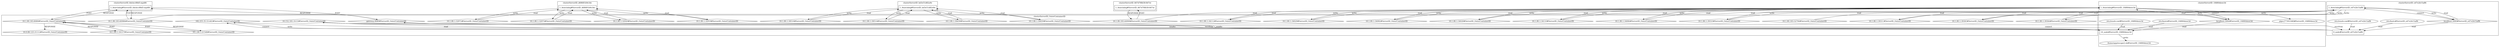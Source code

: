 digraph G {
	"10.1.80.183:44908#ServerID_OuterContainerID"->"1_fwatchdog#ServerID_667d78fb58-847xt"[ label="POST" ];
	"1_fwatchdog#ServerID_6dcbcc88d5-mp48t"->"gateway:8080#ServerID_OuterContainerID"[ label="POST" ];
	"1_fwatchdog#ServerID_667d78fb58-847xt"->"10.1.80.183:44908#ServerID_OuterContainerID"[ label="RESPONSE" ];
	"gateway:8080#ServerID_OuterContainerID"->"1_fwatchdog#ServerID_6dcbcc88d5-mp48t"[ label="RESPONSE" ];
	"10.1.80.183:60986#ServerID_OuterContainerID"->"1_fwatchdog#ServerID_6dcbcc88d5-mp48t"[ label="POST" ];
	"1_fwatchdog#ServerID_6dcbcc88d5-mp48t"->"10.1.80.183:60986#ServerID_OuterContainerID"[ label="RESPONSE" ];
	"1_fwatchdog#ServerID_6dcbcc88d5-mp48t"->"10.1.80.183:8080#ServerID_OuterContainerID"[ label="POST" ];
	"10.1.80.183:8080#ServerID_OuterContainerID"->"1_fwatchdog#ServerID_6dcbcc88d5-mp48t"[ label="RESPONSE" ];
	"1_fwatchdog#ServerID_e47e2b15aff4"->"localhost:3000#ServerID_e47e2b15aff4"[ label="connect" ];
	"localhost:3000#ServerID_e47e2b15aff4"->"1_fwatchdog#ServerID_e47e2b15aff4"[ label="read" ];
	"1_fwatchdog#ServerID_e47e2b15aff4"->"localhost:3000#ServerID_e47e2b15aff4"[ label="write" ];
	"10.1.80.183:60986#ServerID_OuterContainerID"->"1_fwatchdog#ServerID_e47e2b15aff4"[ label="read" ];
	"/etc/hosts#ServerID_e47e2b15aff4"->"9_node#ServerID_e47e2b15aff4"[ label="read" ];
	"/etc/resolv.conf#ServerID_e47e2b15aff4"->"9_node#ServerID_e47e2b15aff4"[ label="read" ];
	"9_node#ServerID_e47e2b15aff4"->"10.152.183.10:53#ServerID_OuterContainerID"[ label="sendto" ];
	"10.152.183.10:53#ServerID_OuterContainerID"->"9_node#ServerID_e47e2b15aff4"[ label="recvfrom" ];
	"9_node#ServerID_e47e2b15aff4"->"gateway:8080#ServerID_OuterContainerID"[ label="connect" ];
	"10.1.80.183:44908#ServerID_OuterContainerID"->"1_fwatchdog#ServerID_1f4f60deee3d"[ label="read" ];
	"localhost:3000#ServerID_1f4f60deee3d"->"1_fwatchdog#ServerID_1f4f60deee3d"[ label="read" ];
	"1_fwatchdog#ServerID_1f4f60deee3d"->"localhost:3000#ServerID_1f4f60deee3d"[ label="write" ];
	"1_fwatchdog#ServerID_1f4f60deee3d"->"localhost:3000#ServerID_1f4f60deee3d"[ label="connect" ];
	"localhost:3000#ServerID_1f4f60deee3d"->"10_node#ServerID_1f4f60deee3d"[ label="read" ];
	"/etc/hosts#ServerID_1f4f60deee3d"->"10_node#ServerID_1f4f60deee3d"[ label="read" ];
	"/etc/resolv.conf#ServerID_1f4f60deee3d"->"10_node#ServerID_1f4f60deee3d"[ label="read" ];
	"10_node#ServerID_1f4f60deee3d"->"10.152.183.10:53#ServerID_OuterContainerID"[ label="sendto" ];
	"10.152.183.10:53#ServerID_OuterContainerID"->"10_node#ServerID_1f4f60deee3d"[ label="recvfrom" ];
	"10_node#ServerID_1f4f60deee3d"->"182.255.35.53:443#ServerID_OuterContainerID"[ label="connect" ];
	"10.1.80.1:34029#ServerID_OuterContainerID"->"1_fwatchdog#ServerID_1f4f60deee3d"[ label="read" ];
	"1_fwatchdog#ServerID_1f4f60deee3d"->"10.1.80.1:34028#ServerID_OuterContainerID"[ label="write" ];
	"10.1.80.1:34028#ServerID_OuterContainerID"->"1_fwatchdog#ServerID_1f4f60deee3d"[ label="read" ];
	"10.1.80.1:39310#ServerID_OuterContainerID"->"1_fwatchdog#ServerID_e47e2b15aff4"[ label="read" ];
	"10.1.80.1:39311#ServerID_OuterContainerID"->"1_fwatchdog#ServerID_e47e2b15aff4"[ label="read" ];
	"1_fwatchdog#ServerID_1f4f60deee3d"->"10.1.80.1:34029#ServerID_OuterContainerID"[ label="write" ];
	"1_fwatchdog#ServerID_e47e2b15aff4"->"10.1.80.1:39311#ServerID_OuterContainerID"[ label="write" ];
	"1_fwatchdog#ServerID_e47e2b15aff4"->"10.1.80.1:39310#ServerID_OuterContainerID"[ label="write" ];
	"10_node#ServerID_1f4f60deee3d"->"182.255.35.53:443#ServerID_OuterContainerID"[ label="write" ];
	"10.1.80.1:32920#ServerID_OuterContainerID"->"1_fwatchdog#ServerID_d68681b9e3dc"[ label="read" ];
	"1_fwatchdog#ServerID_d68681b9e3dc"->"10.1.80.1:32920#ServerID_OuterContainerID"[ label="write" ];
	"10.1.80.1:32918#ServerID_OuterContainerID"->"1_fwatchdog#ServerID_d68681b9e3dc"[ label="read" ];
	"1_fwatchdog#ServerID_d68681b9e3dc"->"10.1.80.1:32918#ServerID_OuterContainerID"[ label="write" ];
	"182.255.35.53:443#ServerID_OuterContainerID"->"10_node#ServerID_1f4f60deee3d"[ label="read" ];
	"10.1.80.1:58458#ServerID_OuterContainerID"->"1_fwatchdog#ServerID_bd3e51d82a9e"[ label="read" ];
	"10.1.80.1:58459#ServerID_OuterContainerID"->"1_fwatchdog#ServerID_bd3e51d82a9e"[ label="read" ];
	"1_fwatchdog#ServerID_bd3e51d82a9e"->"10.1.80.1:58458#ServerID_OuterContainerID"[ label="write" ];
	"localhost:3000#ServerID_e47e2b15aff4"->"9_node#ServerID_e47e2b15aff4"[ label="read" ];
	"1_fwatchdog#ServerID_bd3e51d82a9e"->"10.1.80.1:58459#ServerID_OuterContainerID"[ label="write" ];
	"10.1.80.183:32794#ServerID_OuterContainerID"->"1_fwatchdog#ServerID_e47e2b15aff4"[ label="read" ];
	"10_node#ServerID_1f4f60deee3d"->"/home/app/escape2.sh#ServerID_1f4f60deee3d"[ label="write" ];
	"10.1.80.1:34084#ServerID_OuterContainerID"->"1_fwatchdog#ServerID_1f4f60deee3d"[ label="read" ];
	"10.1.80.1:34082#ServerID_OuterContainerID"->"1_fwatchdog#ServerID_1f4f60deee3d"[ label="read" ];
	"10.1.80.1:39365#ServerID_OuterContainerID"->"1_fwatchdog#ServerID_e47e2b15aff4"[ label="read" ];
	"1_fwatchdog#ServerID_1f4f60deee3d"->"10.1.80.1:34082#ServerID_OuterContainerID"[ label="write" ];
	"1_fwatchdog#ServerID_1f4f60deee3d"->"10.1.80.1:34084#ServerID_OuterContainerID"[ label="write" ];
	"10.1.80.1:39364#ServerID_OuterContainerID"->"1_fwatchdog#ServerID_e47e2b15aff4"[ label="read" ];
	"1_fwatchdog#ServerID_e47e2b15aff4"->"10.1.80.1:39364#ServerID_OuterContainerID"[ label="write" ];
	"1_fwatchdog#ServerID_e47e2b15aff4"->"10.1.80.1:39365#ServerID_OuterContainerID"[ label="write" ];
	"10.1.80.1:32972#ServerID_OuterContainerID"->"1_fwatchdog#ServerID_d68681b9e3dc"[ label="read" ];
	"10.1.80.1:32974#ServerID_OuterContainerID"->"1_fwatchdog#ServerID_d68681b9e3dc"[ label="read" ];
	"1_fwatchdog#ServerID_d68681b9e3dc"->"10.1.80.1:32974#ServerID_OuterContainerID"[ label="write" ];
	"10.1.80.1:58516#ServerID_OuterContainerID"->"1_fwatchdog#ServerID_bd3e51d82a9e"[ label="read" ];
	"1_fwatchdog#ServerID_d68681b9e3dc"->"10.1.80.1:32972#ServerID_OuterContainerID"[ label="write" ];
	"10.1.80.1:58514#ServerID_OuterContainerID"->"1_fwatchdog#ServerID_bd3e51d82a9e"[ label="read" ];
	"1_fwatchdog#ServerID_bd3e51d82a9e"->"10.1.80.1:58514#ServerID_OuterContainerID"[ label="write" ];
	"10.1.80.1:34110#ServerID_OuterContainerID"->"1_fwatchdog#ServerID_1f4f60deee3d"[ label="read" ];
	"1_fwatchdog#ServerID_bd3e51d82a9e"->"10.1.80.1:58516#ServerID_OuterContainerID"[ label="write" ];
	"10.1.80.1:34112#ServerID_OuterContainerID"->"1_fwatchdog#ServerID_1f4f60deee3d"[ label="read" ];
	"1_fwatchdog#ServerID_1f4f60deee3d"->"10.1.80.1:34112#ServerID_OuterContainerID"[ label="write" ];
	"1_fwatchdog#ServerID_1f4f60deee3d"->"10.1.80.1:34110#ServerID_OuterContainerID"[ label="write" ];
	"1_fwatchdog#ServerID_1f4f60deee3d"->"pipe:[77303348]#ServerID_1f4f60deee3d"[ label="write" ];
	"10.1.80.1:21548#ServerID_OuterContainerID"->"10.1.80.183:8080#ServerID_OuterContainerID"[ label="POST" ];
	"10.1.80.183:8080#ServerID_OuterContainerID"->"10.1.80.1:21548#ServerID_OuterContainerID"[ label="RESPONSE" ];
	"10.1.80.183:8080#ServerID_OuterContainerID"->"10.0.88.125:31112#ServerID_OuterContainerID"[ label="RESPONSE" ];
	"10.1.80.1:16157#ServerID_OuterContainerID"->"10.1.80.183:8080#ServerID_OuterContainerID"[ label="POST" ];
	"10.1.80.183:8080#ServerID_OuterContainerID"->"10.1.80.1:16157#ServerID_OuterContainerID"[ label="RESPONSE" ];
	subgraph "clusterServerID_1f4f60deee3d" {
	label="clusterServerID_1f4f60deee3d";
	"/etc/hosts#ServerID_1f4f60deee3d" [ shape=ellipse ];
	"/etc/resolv.conf#ServerID_1f4f60deee3d" [ shape=ellipse ];
	"/home/app/escape2.sh#ServerID_1f4f60deee3d" [ shape=ellipse ];
	"10_node#ServerID_1f4f60deee3d" [ shape=box ];
	"1_fwatchdog#ServerID_1f4f60deee3d" [ shape=box ];
	"localhost:3000#ServerID_1f4f60deee3d" [ shape=diamond ];
	"pipe:[77303348]#ServerID_1f4f60deee3d" [ shape=ellipse ];

}
;
	subgraph "clusterServerID_667d78fb58-847xt" {
	label="clusterServerID_667d78fb58-847xt";
	"1_fwatchdog#ServerID_667d78fb58-847xt" [ shape=box ];

}
;
	subgraph "clusterServerID_6dcbcc88d5-mp48t" {
	label="clusterServerID_6dcbcc88d5-mp48t";
	"1_fwatchdog#ServerID_6dcbcc88d5-mp48t" [ shape=box ];

}
;
	subgraph "clusterServerID_OuterContainerID" {
	label="clusterServerID_OuterContainerID";
	"10.0.88.125:31112#ServerID_OuterContainerID" [ shape=diamond ];
	"10.1.80.183:32794#ServerID_OuterContainerID" [ shape=diamond ];
	"10.1.80.183:44908#ServerID_OuterContainerID" [ shape=diamond ];
	"10.1.80.183:60986#ServerID_OuterContainerID" [ shape=diamond ];
	"10.1.80.183:8080#ServerID_OuterContainerID" [ shape=diamond ];
	"10.1.80.1:16157#ServerID_OuterContainerID" [ shape=diamond ];
	"10.1.80.1:21548#ServerID_OuterContainerID" [ shape=diamond ];
	"10.1.80.1:32918#ServerID_OuterContainerID" [ shape=diamond ];
	"10.1.80.1:32920#ServerID_OuterContainerID" [ shape=diamond ];
	"10.1.80.1:32972#ServerID_OuterContainerID" [ shape=diamond ];
	"10.1.80.1:32974#ServerID_OuterContainerID" [ shape=diamond ];
	"10.1.80.1:34028#ServerID_OuterContainerID" [ shape=diamond ];
	"10.1.80.1:34029#ServerID_OuterContainerID" [ shape=diamond ];
	"10.1.80.1:34082#ServerID_OuterContainerID" [ shape=diamond ];
	"10.1.80.1:34084#ServerID_OuterContainerID" [ shape=diamond ];
	"10.1.80.1:34110#ServerID_OuterContainerID" [ shape=diamond ];
	"10.1.80.1:34112#ServerID_OuterContainerID" [ shape=diamond ];
	"10.1.80.1:39310#ServerID_OuterContainerID" [ shape=diamond ];
	"10.1.80.1:39311#ServerID_OuterContainerID" [ shape=diamond ];
	"10.1.80.1:39364#ServerID_OuterContainerID" [ shape=diamond ];
	"10.1.80.1:39365#ServerID_OuterContainerID" [ shape=diamond ];
	"10.1.80.1:58458#ServerID_OuterContainerID" [ shape=diamond ];
	"10.1.80.1:58459#ServerID_OuterContainerID" [ shape=diamond ];
	"10.1.80.1:58514#ServerID_OuterContainerID" [ shape=diamond ];
	"10.1.80.1:58516#ServerID_OuterContainerID" [ shape=diamond ];
	"10.152.183.10:53#ServerID_OuterContainerID" [ shape=diamond ];
	"182.255.35.53:443#ServerID_OuterContainerID" [ shape=diamond ];
	"gateway:8080#ServerID_OuterContainerID" [ shape=diamond ];

}
;
	subgraph "clusterServerID_bd3e51d82a9e" {
	label="clusterServerID_bd3e51d82a9e";
	"1_fwatchdog#ServerID_bd3e51d82a9e" [ shape=box ];

}
;
	subgraph "clusterServerID_d68681b9e3dc" {
	label="clusterServerID_d68681b9e3dc";
	"1_fwatchdog#ServerID_d68681b9e3dc" [ shape=box ];

}
;
	subgraph "clusterServerID_e47e2b15aff4" {
	label="clusterServerID_e47e2b15aff4";
	"/etc/hosts#ServerID_e47e2b15aff4" [ shape=ellipse ];
	"/etc/resolv.conf#ServerID_e47e2b15aff4" [ shape=ellipse ];
	"1_fwatchdog#ServerID_e47e2b15aff4" [ shape=box ];
	"9_node#ServerID_e47e2b15aff4" [ shape=box ];
	"localhost:3000#ServerID_e47e2b15aff4" [ shape=diamond ];

}
;

}
